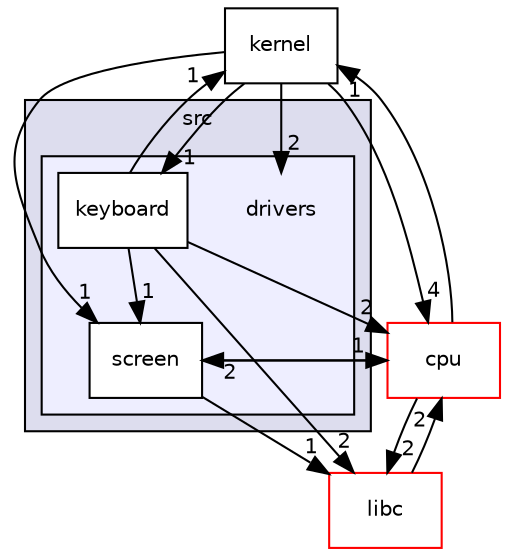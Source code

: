 digraph "drivers" {
  compound=true
  node [ fontsize="10", fontname="Helvetica"];
  edge [ labelfontsize="10", labelfontname="Helvetica"];
  subgraph clusterdir_68267d1309a1af8e8297ef4c3efbcdba {
    graph [ bgcolor="#ddddee", pencolor="black", label="src" fontname="Helvetica", fontsize="10", URL="dir_68267d1309a1af8e8297ef4c3efbcdba.html"]
  subgraph clusterdir_c718a368270b13c54d94892d20736f45 {
    graph [ bgcolor="#eeeeff", pencolor="black", label="" URL="dir_c718a368270b13c54d94892d20736f45.html"];
    dir_c718a368270b13c54d94892d20736f45 [shape=plaintext label="drivers"];
    dir_9e383315d75b41a6ef6f7dcf9370d8ac [shape=box label="keyboard" color="black" fillcolor="white" style="filled" URL="dir_9e383315d75b41a6ef6f7dcf9370d8ac.html"];
    dir_90abba871dc5d090c5f9cc1cda47fb8a [shape=box label="screen" color="black" fillcolor="white" style="filled" URL="dir_90abba871dc5d090c5f9cc1cda47fb8a.html"];
  }
  }
  dir_cbd7f246bdf7dc0a50281a272327e6ed [shape=box label="kernel" URL="dir_cbd7f246bdf7dc0a50281a272327e6ed.html"];
  dir_2c61f424fd391396db977702a2beee9a [shape=box label="cpu" fillcolor="white" style="filled" color="red" URL="dir_2c61f424fd391396db977702a2beee9a.html"];
  dir_ee3448fa1dc3d93b4fb7d6fba5be0d5c [shape=box label="libc" fillcolor="white" style="filled" color="red" URL="dir_ee3448fa1dc3d93b4fb7d6fba5be0d5c.html"];
  dir_cbd7f246bdf7dc0a50281a272327e6ed->dir_9e383315d75b41a6ef6f7dcf9370d8ac [headlabel="1", labeldistance=1.5 headhref="dir_000010_000011.html"];
  dir_cbd7f246bdf7dc0a50281a272327e6ed->dir_2c61f424fd391396db977702a2beee9a [headlabel="4", labeldistance=1.5 headhref="dir_000010_000007.html"];
  dir_cbd7f246bdf7dc0a50281a272327e6ed->dir_90abba871dc5d090c5f9cc1cda47fb8a [headlabel="1", labeldistance=1.5 headhref="dir_000010_000004.html"];
  dir_cbd7f246bdf7dc0a50281a272327e6ed->dir_c718a368270b13c54d94892d20736f45 [headlabel="2", labeldistance=1.5 headhref="dir_000010_000003.html"];
  dir_9e383315d75b41a6ef6f7dcf9370d8ac->dir_cbd7f246bdf7dc0a50281a272327e6ed [headlabel="1", labeldistance=1.5 headhref="dir_000011_000010.html"];
  dir_9e383315d75b41a6ef6f7dcf9370d8ac->dir_2c61f424fd391396db977702a2beee9a [headlabel="2", labeldistance=1.5 headhref="dir_000011_000007.html"];
  dir_9e383315d75b41a6ef6f7dcf9370d8ac->dir_90abba871dc5d090c5f9cc1cda47fb8a [headlabel="1", labeldistance=1.5 headhref="dir_000011_000004.html"];
  dir_9e383315d75b41a6ef6f7dcf9370d8ac->dir_ee3448fa1dc3d93b4fb7d6fba5be0d5c [headlabel="2", labeldistance=1.5 headhref="dir_000011_000005.html"];
  dir_2c61f424fd391396db977702a2beee9a->dir_cbd7f246bdf7dc0a50281a272327e6ed [headlabel="1", labeldistance=1.5 headhref="dir_000007_000010.html"];
  dir_2c61f424fd391396db977702a2beee9a->dir_90abba871dc5d090c5f9cc1cda47fb8a [headlabel="2", labeldistance=1.5 headhref="dir_000007_000004.html"];
  dir_2c61f424fd391396db977702a2beee9a->dir_ee3448fa1dc3d93b4fb7d6fba5be0d5c [headlabel="2", labeldistance=1.5 headhref="dir_000007_000005.html"];
  dir_90abba871dc5d090c5f9cc1cda47fb8a->dir_2c61f424fd391396db977702a2beee9a [headlabel="1", labeldistance=1.5 headhref="dir_000004_000007.html"];
  dir_90abba871dc5d090c5f9cc1cda47fb8a->dir_ee3448fa1dc3d93b4fb7d6fba5be0d5c [headlabel="1", labeldistance=1.5 headhref="dir_000004_000005.html"];
  dir_ee3448fa1dc3d93b4fb7d6fba5be0d5c->dir_2c61f424fd391396db977702a2beee9a [headlabel="2", labeldistance=1.5 headhref="dir_000005_000007.html"];
}
